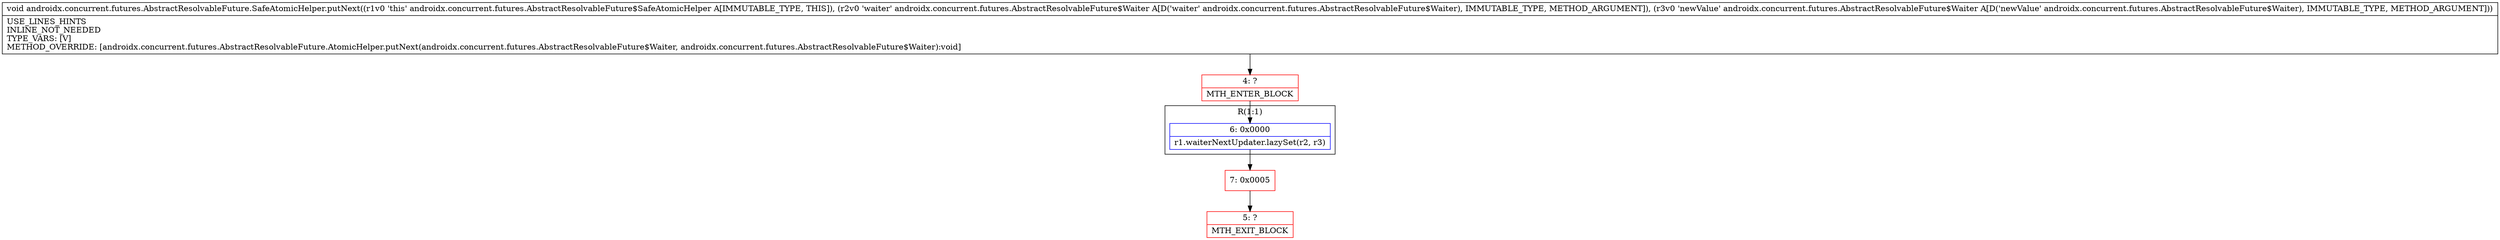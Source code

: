 digraph "CFG forandroidx.concurrent.futures.AbstractResolvableFuture.SafeAtomicHelper.putNext(Landroidx\/concurrent\/futures\/AbstractResolvableFuture$Waiter;Landroidx\/concurrent\/futures\/AbstractResolvableFuture$Waiter;)V" {
subgraph cluster_Region_169652978 {
label = "R(1:1)";
node [shape=record,color=blue];
Node_6 [shape=record,label="{6\:\ 0x0000|r1.waiterNextUpdater.lazySet(r2, r3)\l}"];
}
Node_4 [shape=record,color=red,label="{4\:\ ?|MTH_ENTER_BLOCK\l}"];
Node_7 [shape=record,color=red,label="{7\:\ 0x0005}"];
Node_5 [shape=record,color=red,label="{5\:\ ?|MTH_EXIT_BLOCK\l}"];
MethodNode[shape=record,label="{void androidx.concurrent.futures.AbstractResolvableFuture.SafeAtomicHelper.putNext((r1v0 'this' androidx.concurrent.futures.AbstractResolvableFuture$SafeAtomicHelper A[IMMUTABLE_TYPE, THIS]), (r2v0 'waiter' androidx.concurrent.futures.AbstractResolvableFuture$Waiter A[D('waiter' androidx.concurrent.futures.AbstractResolvableFuture$Waiter), IMMUTABLE_TYPE, METHOD_ARGUMENT]), (r3v0 'newValue' androidx.concurrent.futures.AbstractResolvableFuture$Waiter A[D('newValue' androidx.concurrent.futures.AbstractResolvableFuture$Waiter), IMMUTABLE_TYPE, METHOD_ARGUMENT]))  | USE_LINES_HINTS\lINLINE_NOT_NEEDED\lTYPE_VARS: [V]\lMETHOD_OVERRIDE: [androidx.concurrent.futures.AbstractResolvableFuture.AtomicHelper.putNext(androidx.concurrent.futures.AbstractResolvableFuture$Waiter, androidx.concurrent.futures.AbstractResolvableFuture$Waiter):void]\l}"];
MethodNode -> Node_4;Node_6 -> Node_7;
Node_4 -> Node_6;
Node_7 -> Node_5;
}

